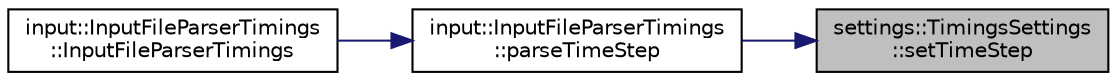 digraph "settings::TimingsSettings::setTimeStep"
{
 // LATEX_PDF_SIZE
  edge [fontname="Helvetica",fontsize="10",labelfontname="Helvetica",labelfontsize="10"];
  node [fontname="Helvetica",fontsize="10",shape=record];
  rankdir="RL";
  Node1 [label="settings::TimingsSettings\l::setTimeStep",height=0.2,width=0.4,color="black", fillcolor="grey75", style="filled", fontcolor="black",tooltip=" "];
  Node1 -> Node2 [dir="back",color="midnightblue",fontsize="10",style="solid",fontname="Helvetica"];
  Node2 [label="input::InputFileParserTimings\l::parseTimeStep",height=0.2,width=0.4,color="black", fillcolor="white", style="filled",URL="$classinput_1_1InputFileParserTimings.html#a9798cb382d4d57d8163e8811a1f08237",tooltip="parse timestep of simulation and set it in timings"];
  Node2 -> Node3 [dir="back",color="midnightblue",fontsize="10",style="solid",fontname="Helvetica"];
  Node3 [label="input::InputFileParserTimings\l::InputFileParserTimings",height=0.2,width=0.4,color="black", fillcolor="white", style="filled",URL="$classinput_1_1InputFileParserTimings.html#ac382fcba8257ea07d82131b58c1af256",tooltip="Construct a new Input File Parser Timings:: Input File Parser Timings object."];
}

